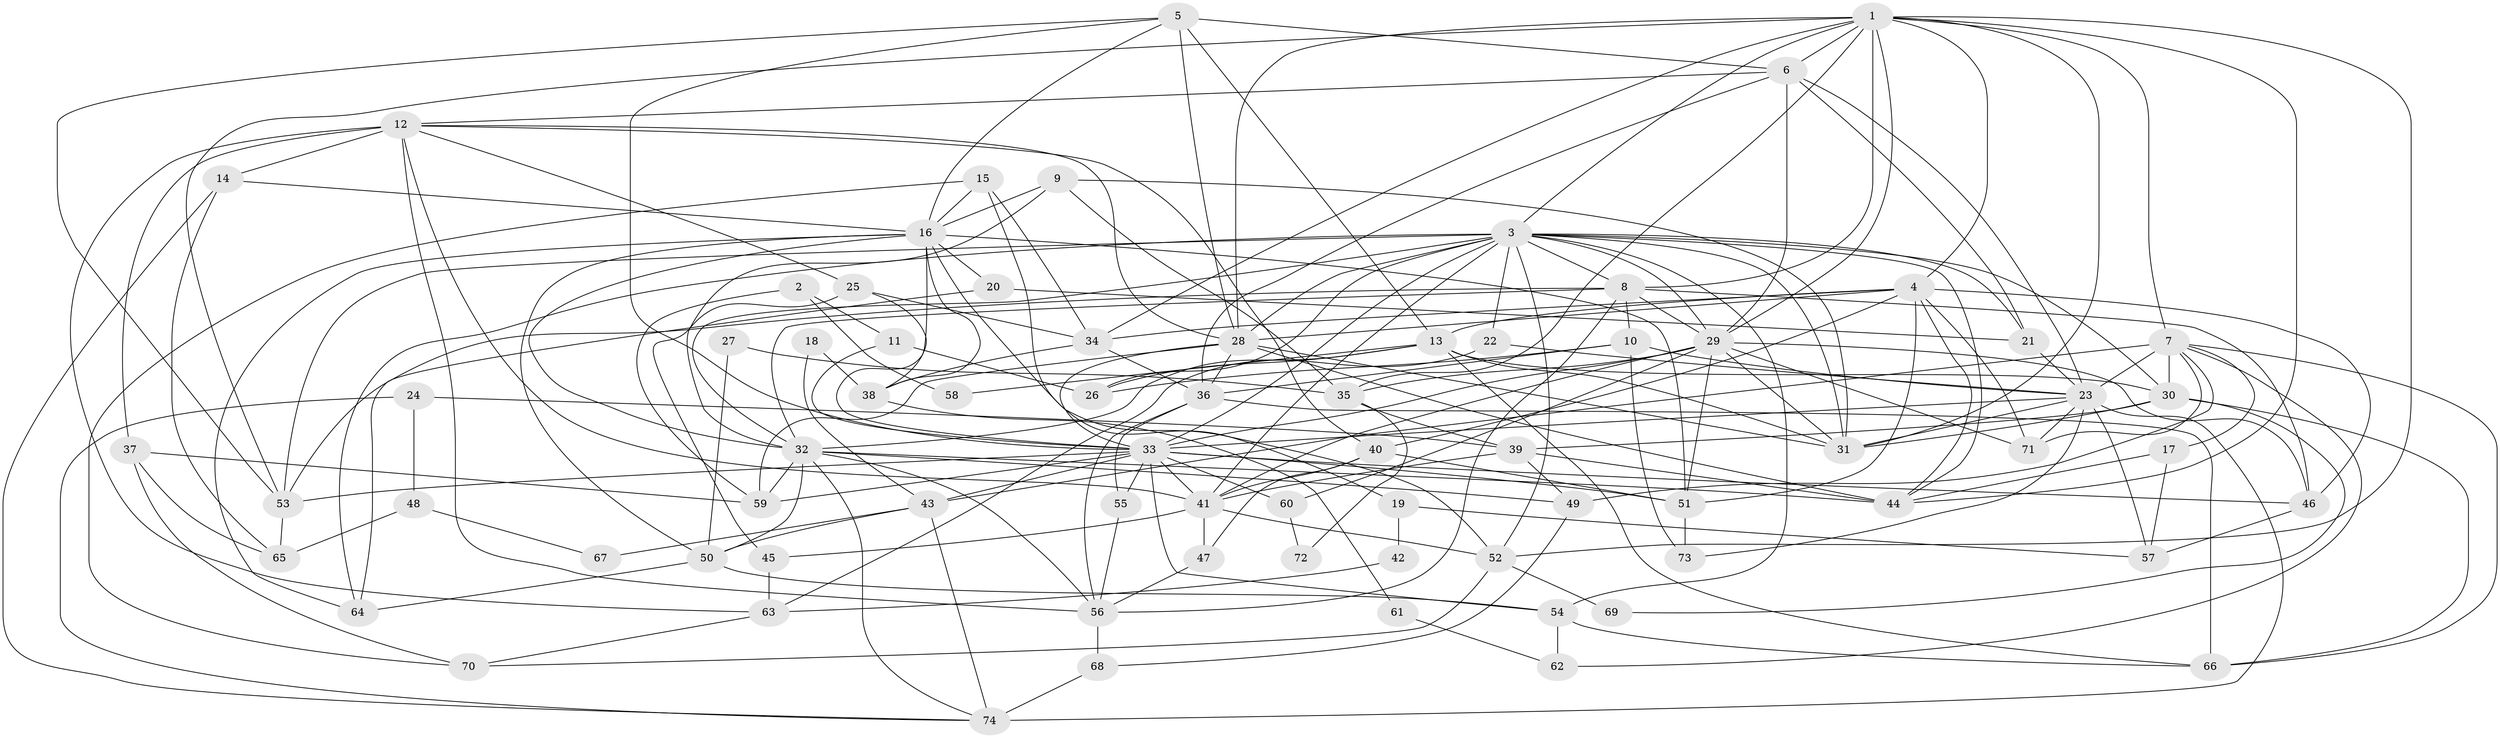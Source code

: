 // original degree distribution, {3: 0.2789115646258503, 6: 0.12244897959183673, 4: 0.272108843537415, 5: 0.17687074829931973, 2: 0.12244897959183673, 9: 0.006802721088435374, 7: 0.013605442176870748, 8: 0.006802721088435374}
// Generated by graph-tools (version 1.1) at 2025/35/03/09/25 02:35:59]
// undirected, 74 vertices, 205 edges
graph export_dot {
graph [start="1"]
  node [color=gray90,style=filled];
  1;
  2;
  3;
  4;
  5;
  6;
  7;
  8;
  9;
  10;
  11;
  12;
  13;
  14;
  15;
  16;
  17;
  18;
  19;
  20;
  21;
  22;
  23;
  24;
  25;
  26;
  27;
  28;
  29;
  30;
  31;
  32;
  33;
  34;
  35;
  36;
  37;
  38;
  39;
  40;
  41;
  42;
  43;
  44;
  45;
  46;
  47;
  48;
  49;
  50;
  51;
  52;
  53;
  54;
  55;
  56;
  57;
  58;
  59;
  60;
  61;
  62;
  63;
  64;
  65;
  66;
  67;
  68;
  69;
  70;
  71;
  72;
  73;
  74;
  1 -- 3 [weight=2.0];
  1 -- 4 [weight=1.0];
  1 -- 6 [weight=1.0];
  1 -- 7 [weight=2.0];
  1 -- 8 [weight=1.0];
  1 -- 28 [weight=1.0];
  1 -- 29 [weight=1.0];
  1 -- 31 [weight=1.0];
  1 -- 34 [weight=1.0];
  1 -- 35 [weight=1.0];
  1 -- 44 [weight=1.0];
  1 -- 52 [weight=1.0];
  1 -- 53 [weight=1.0];
  2 -- 11 [weight=1.0];
  2 -- 58 [weight=1.0];
  2 -- 59 [weight=1.0];
  3 -- 8 [weight=1.0];
  3 -- 21 [weight=1.0];
  3 -- 22 [weight=1.0];
  3 -- 26 [weight=1.0];
  3 -- 28 [weight=1.0];
  3 -- 29 [weight=1.0];
  3 -- 30 [weight=1.0];
  3 -- 31 [weight=2.0];
  3 -- 32 [weight=1.0];
  3 -- 33 [weight=1.0];
  3 -- 41 [weight=1.0];
  3 -- 44 [weight=1.0];
  3 -- 52 [weight=1.0];
  3 -- 53 [weight=1.0];
  3 -- 54 [weight=1.0];
  3 -- 64 [weight=1.0];
  4 -- 13 [weight=1.0];
  4 -- 28 [weight=1.0];
  4 -- 34 [weight=1.0];
  4 -- 40 [weight=1.0];
  4 -- 44 [weight=1.0];
  4 -- 46 [weight=1.0];
  4 -- 51 [weight=1.0];
  4 -- 71 [weight=1.0];
  5 -- 6 [weight=2.0];
  5 -- 13 [weight=1.0];
  5 -- 16 [weight=1.0];
  5 -- 28 [weight=1.0];
  5 -- 33 [weight=1.0];
  5 -- 53 [weight=1.0];
  6 -- 12 [weight=1.0];
  6 -- 21 [weight=1.0];
  6 -- 23 [weight=2.0];
  6 -- 29 [weight=1.0];
  6 -- 36 [weight=1.0];
  7 -- 17 [weight=1.0];
  7 -- 23 [weight=2.0];
  7 -- 30 [weight=1.0];
  7 -- 43 [weight=1.0];
  7 -- 49 [weight=1.0];
  7 -- 62 [weight=1.0];
  7 -- 66 [weight=1.0];
  7 -- 71 [weight=1.0];
  8 -- 10 [weight=1.0];
  8 -- 29 [weight=1.0];
  8 -- 32 [weight=1.0];
  8 -- 46 [weight=1.0];
  8 -- 53 [weight=1.0];
  8 -- 56 [weight=1.0];
  9 -- 16 [weight=1.0];
  9 -- 31 [weight=1.0];
  9 -- 32 [weight=1.0];
  9 -- 35 [weight=1.0];
  10 -- 23 [weight=1.0];
  10 -- 26 [weight=1.0];
  10 -- 36 [weight=3.0];
  10 -- 73 [weight=1.0];
  11 -- 26 [weight=1.0];
  11 -- 33 [weight=1.0];
  12 -- 14 [weight=1.0];
  12 -- 25 [weight=1.0];
  12 -- 28 [weight=1.0];
  12 -- 37 [weight=1.0];
  12 -- 40 [weight=1.0];
  12 -- 41 [weight=1.0];
  12 -- 56 [weight=1.0];
  12 -- 63 [weight=1.0];
  13 -- 26 [weight=1.0];
  13 -- 30 [weight=1.0];
  13 -- 31 [weight=1.0];
  13 -- 32 [weight=1.0];
  13 -- 58 [weight=1.0];
  13 -- 66 [weight=1.0];
  14 -- 16 [weight=1.0];
  14 -- 65 [weight=1.0];
  14 -- 74 [weight=1.0];
  15 -- 16 [weight=1.0];
  15 -- 19 [weight=1.0];
  15 -- 34 [weight=1.0];
  15 -- 70 [weight=1.0];
  16 -- 20 [weight=1.0];
  16 -- 32 [weight=1.0];
  16 -- 33 [weight=1.0];
  16 -- 38 [weight=1.0];
  16 -- 50 [weight=1.0];
  16 -- 51 [weight=1.0];
  16 -- 52 [weight=1.0];
  16 -- 64 [weight=1.0];
  17 -- 44 [weight=1.0];
  17 -- 57 [weight=1.0];
  18 -- 38 [weight=1.0];
  18 -- 43 [weight=1.0];
  19 -- 42 [weight=1.0];
  19 -- 57 [weight=1.0];
  20 -- 21 [weight=1.0];
  20 -- 64 [weight=1.0];
  21 -- 23 [weight=2.0];
  22 -- 23 [weight=1.0];
  22 -- 63 [weight=1.0];
  23 -- 31 [weight=1.0];
  23 -- 33 [weight=1.0];
  23 -- 57 [weight=1.0];
  23 -- 71 [weight=1.0];
  23 -- 73 [weight=1.0];
  23 -- 74 [weight=1.0];
  24 -- 39 [weight=1.0];
  24 -- 48 [weight=1.0];
  24 -- 74 [weight=1.0];
  25 -- 34 [weight=1.0];
  25 -- 38 [weight=1.0];
  25 -- 45 [weight=1.0];
  27 -- 35 [weight=1.0];
  27 -- 50 [weight=1.0];
  28 -- 31 [weight=3.0];
  28 -- 33 [weight=1.0];
  28 -- 36 [weight=1.0];
  28 -- 44 [weight=2.0];
  28 -- 59 [weight=1.0];
  29 -- 31 [weight=1.0];
  29 -- 33 [weight=1.0];
  29 -- 35 [weight=4.0];
  29 -- 41 [weight=2.0];
  29 -- 46 [weight=1.0];
  29 -- 51 [weight=1.0];
  29 -- 60 [weight=1.0];
  29 -- 71 [weight=1.0];
  30 -- 31 [weight=1.0];
  30 -- 39 [weight=1.0];
  30 -- 66 [weight=1.0];
  30 -- 69 [weight=1.0];
  32 -- 44 [weight=1.0];
  32 -- 49 [weight=1.0];
  32 -- 50 [weight=1.0];
  32 -- 56 [weight=1.0];
  32 -- 59 [weight=1.0];
  32 -- 74 [weight=1.0];
  33 -- 41 [weight=1.0];
  33 -- 43 [weight=1.0];
  33 -- 46 [weight=1.0];
  33 -- 51 [weight=2.0];
  33 -- 53 [weight=1.0];
  33 -- 54 [weight=1.0];
  33 -- 55 [weight=1.0];
  33 -- 59 [weight=1.0];
  33 -- 60 [weight=1.0];
  34 -- 36 [weight=1.0];
  34 -- 38 [weight=1.0];
  35 -- 39 [weight=1.0];
  35 -- 72 [weight=1.0];
  36 -- 55 [weight=1.0];
  36 -- 56 [weight=1.0];
  36 -- 66 [weight=1.0];
  37 -- 59 [weight=1.0];
  37 -- 65 [weight=1.0];
  37 -- 70 [weight=1.0];
  38 -- 61 [weight=1.0];
  39 -- 41 [weight=1.0];
  39 -- 44 [weight=1.0];
  39 -- 49 [weight=1.0];
  40 -- 41 [weight=2.0];
  40 -- 47 [weight=1.0];
  40 -- 51 [weight=1.0];
  41 -- 45 [weight=1.0];
  41 -- 47 [weight=1.0];
  41 -- 52 [weight=1.0];
  42 -- 63 [weight=1.0];
  43 -- 50 [weight=1.0];
  43 -- 67 [weight=1.0];
  43 -- 74 [weight=1.0];
  45 -- 63 [weight=1.0];
  46 -- 57 [weight=1.0];
  47 -- 56 [weight=1.0];
  48 -- 65 [weight=1.0];
  48 -- 67 [weight=1.0];
  49 -- 68 [weight=1.0];
  50 -- 54 [weight=1.0];
  50 -- 64 [weight=1.0];
  51 -- 73 [weight=1.0];
  52 -- 69 [weight=1.0];
  52 -- 70 [weight=1.0];
  53 -- 65 [weight=1.0];
  54 -- 62 [weight=1.0];
  54 -- 66 [weight=1.0];
  55 -- 56 [weight=1.0];
  56 -- 68 [weight=1.0];
  60 -- 72 [weight=1.0];
  61 -- 62 [weight=1.0];
  63 -- 70 [weight=1.0];
  68 -- 74 [weight=1.0];
}
